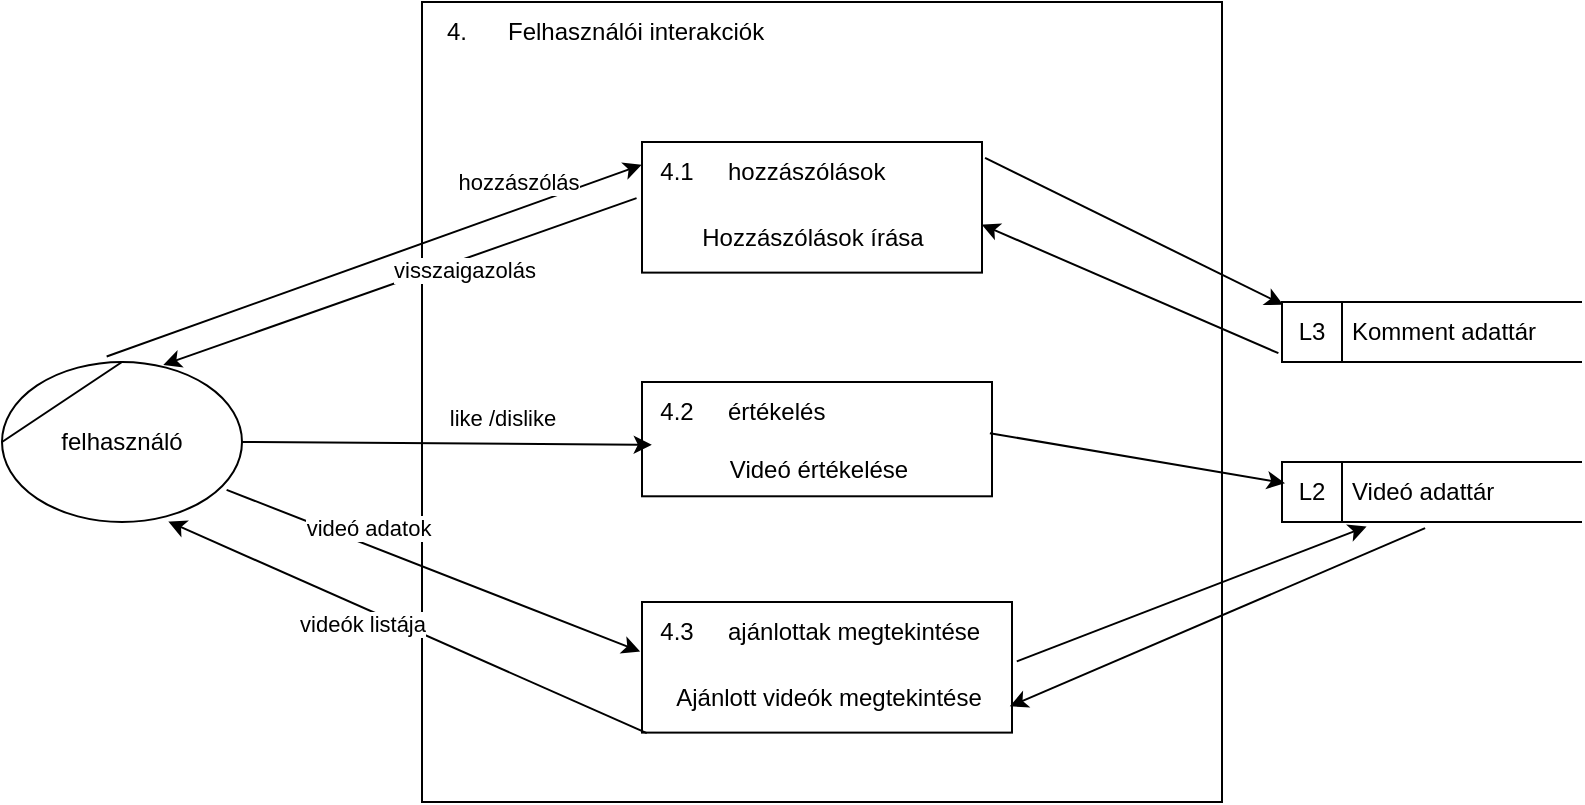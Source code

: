 <mxfile version="20.8.20" type="device"><diagram id="W53Hfdhd5WdrqI7rBeUj" name="Page-1"><mxGraphModel dx="1114" dy="550" grid="1" gridSize="10" guides="1" tooltips="1" connect="1" arrows="1" fold="1" page="1" pageScale="1" pageWidth="850" pageHeight="1100" math="0" shadow="0"><root><mxCell id="0"/><mxCell id="1" parent="0"/><mxCell id="_OSHTU-WRTwA6p4XFrME-1" value="" style="html=1;dashed=0;whitespace=wrap;shape=mxgraph.dfd.process;align=center;container=1;collapsible=0;spacingTop=30;" parent="1" vertex="1"><mxGeometry x="250" y="40" width="400" height="400" as="geometry"/></mxCell><mxCell id="_OSHTU-WRTwA6p4XFrME-2" value="4." style="text;html=1;strokeColor=none;fillColor=none;align=center;verticalAlign=middle;whiteSpace=wrap;rounded=0;movable=0;resizable=0;rotatable=0;cloneable=0;deletable=0;connectable=0;allowArrows=0;pointerEvents=1;" parent="_OSHTU-WRTwA6p4XFrME-1" vertex="1"><mxGeometry width="35" height="30" as="geometry"/></mxCell><mxCell id="_OSHTU-WRTwA6p4XFrME-3" value="Felhasználói interakciók" style="text;html=1;strokeColor=none;fillColor=none;align=left;verticalAlign=middle;whiteSpace=wrap;rounded=0;movable=0;resizable=0;connectable=0;allowArrows=0;rotatable=0;cloneable=0;deletable=0;spacingLeft=6;autosize=1;resizeWidth=0;" parent="_OSHTU-WRTwA6p4XFrME-1" vertex="1"><mxGeometry x="35" width="160" height="30" as="geometry"/></mxCell><mxCell id="_OSHTU-WRTwA6p4XFrME-7" value="Videó értékelése" style="html=1;dashed=0;whitespace=wrap;shape=mxgraph.dfd.process;align=center;container=1;collapsible=0;spacingTop=30;" parent="_OSHTU-WRTwA6p4XFrME-1" vertex="1"><mxGeometry x="110" y="190.002" width="175" height="57.143" as="geometry"/></mxCell><mxCell id="_OSHTU-WRTwA6p4XFrME-8" value="4.2" style="text;html=1;strokeColor=none;fillColor=none;align=center;verticalAlign=middle;whiteSpace=wrap;rounded=0;movable=0;resizable=0;rotatable=0;cloneable=0;deletable=0;connectable=0;allowArrows=0;pointerEvents=1;" parent="_OSHTU-WRTwA6p4XFrME-7" vertex="1"><mxGeometry width="35" height="30" as="geometry"/></mxCell><mxCell id="_OSHTU-WRTwA6p4XFrME-9" value="értékelés" style="text;html=1;strokeColor=none;fillColor=none;align=left;verticalAlign=middle;whiteSpace=wrap;rounded=0;movable=0;resizable=0;connectable=0;allowArrows=0;rotatable=0;cloneable=0;deletable=0;spacingLeft=6;autosize=1;resizeWidth=0;" parent="_OSHTU-WRTwA6p4XFrME-7" vertex="1"><mxGeometry x="35" width="80" height="30" as="geometry"/></mxCell><mxCell id="_OSHTU-WRTwA6p4XFrME-4" value="Hozzászólások írása" style="html=1;dashed=0;whitespace=wrap;shape=mxgraph.dfd.process;align=center;container=1;collapsible=0;spacingTop=30;" parent="_OSHTU-WRTwA6p4XFrME-1" vertex="1"><mxGeometry x="110" y="70" width="170" height="65.31" as="geometry"/></mxCell><mxCell id="_OSHTU-WRTwA6p4XFrME-5" value="4.1" style="text;html=1;strokeColor=none;fillColor=none;align=center;verticalAlign=middle;whiteSpace=wrap;rounded=0;movable=0;resizable=0;rotatable=0;cloneable=0;deletable=0;connectable=0;allowArrows=0;pointerEvents=1;" parent="_OSHTU-WRTwA6p4XFrME-4" vertex="1"><mxGeometry width="35" height="30" as="geometry"/></mxCell><mxCell id="_OSHTU-WRTwA6p4XFrME-6" value="hozzászólások" style="text;html=1;strokeColor=none;fillColor=none;align=left;verticalAlign=middle;whiteSpace=wrap;rounded=0;movable=0;resizable=0;connectable=0;allowArrows=0;rotatable=0;cloneable=0;deletable=0;spacingLeft=6;autosize=1;resizeWidth=0;" parent="_OSHTU-WRTwA6p4XFrME-4" vertex="1"><mxGeometry x="35" width="110" height="30" as="geometry"/></mxCell><mxCell id="_OSHTU-WRTwA6p4XFrME-32" value="Ajánlott videók megtekintése" style="html=1;dashed=0;whitespace=wrap;shape=mxgraph.dfd.process;align=center;container=1;collapsible=0;spacingTop=30;" parent="_OSHTU-WRTwA6p4XFrME-1" vertex="1"><mxGeometry x="110" y="299.998" width="185" height="65.306" as="geometry"/></mxCell><mxCell id="_OSHTU-WRTwA6p4XFrME-33" value="4.3" style="text;html=1;strokeColor=none;fillColor=none;align=center;verticalAlign=middle;whiteSpace=wrap;rounded=0;movable=0;resizable=0;rotatable=0;cloneable=0;deletable=0;connectable=0;allowArrows=0;pointerEvents=1;" parent="_OSHTU-WRTwA6p4XFrME-32" vertex="1"><mxGeometry width="35" height="30" as="geometry"/></mxCell><mxCell id="_OSHTU-WRTwA6p4XFrME-34" value="ajánlottak megtekintése" style="text;html=1;strokeColor=none;fillColor=none;align=left;verticalAlign=middle;whiteSpace=wrap;rounded=0;movable=0;resizable=0;connectable=0;allowArrows=0;rotatable=0;cloneable=0;deletable=0;spacingLeft=6;autosize=1;resizeWidth=0;" parent="_OSHTU-WRTwA6p4XFrME-32" vertex="1"><mxGeometry x="35" width="150" height="30" as="geometry"/></mxCell><mxCell id="_OSHTU-WRTwA6p4XFrME-10" value="Videó adattár" style="html=1;dashed=0;whitespace=wrap;shape=mxgraph.dfd.dataStoreID;align=left;spacingLeft=33;container=1;collapsible=0;autosize=0;" parent="1" vertex="1"><mxGeometry x="680" y="270" width="150" height="30" as="geometry"/></mxCell><mxCell id="_OSHTU-WRTwA6p4XFrME-11" value="L2" style="text;html=1;strokeColor=none;fillColor=none;align=center;verticalAlign=middle;whiteSpace=wrap;rounded=0;movable=0;resizable=0;rotatable=0;cloneable=0;deletable=0;allowArrows=0;connectable=0;" parent="_OSHTU-WRTwA6p4XFrME-10" vertex="1"><mxGeometry width="30" height="30" as="geometry"/></mxCell><mxCell id="_OSHTU-WRTwA6p4XFrME-17" value="felhasználó" style="shape=stencil(tZRtjoMgEIZPw98GJR6gYXfvQe10nZQCAbYft99RNKlW7GajiTGZeeXhnZGBCRka5YCVvGHig5VlwTm9Kb5NYhUc1DElr8qjOmhISojenuGGx9gz0DTgMbaq+GR8T9+0j5C1NYYgaE0YKU86wRQaWsvvCdZv/xhFjvgXiOB7kynLyq+/Y3fVNuBiI79j7OB+db/rgceOi61+3Grg4v9YISmTO9xCHlR9/vb2xxxnzYDW6AK8OfLTeZzO66ynzM5CnqyHBUsn1DqN9UITnWoH/kUY5Iu9PtVUzRY1jx4IGk22K9UioSs+44+uvFxl3bKX1nTZdE12iV8=);whiteSpace=wrap;html=1;" parent="1" vertex="1"><mxGeometry x="40" y="220" width="120" height="80" as="geometry"/></mxCell><mxCell id="_OSHTU-WRTwA6p4XFrME-14" value="" style="endArrow=classic;html=1;rounded=0;verticalAlign=bottom;exitX=0.994;exitY=0.448;exitDx=0;exitDy=0;exitPerimeter=0;entryX=0.01;entryY=0.353;entryDx=0;entryDy=0;entryPerimeter=0;" parent="1" source="_OSHTU-WRTwA6p4XFrME-7" target="_OSHTU-WRTwA6p4XFrME-10" edge="1"><mxGeometry width="50" height="50" relative="1" as="geometry"><mxPoint x="530" y="309.5" as="sourcePoint"/><mxPoint x="690" y="310" as="targetPoint"/><Array as="points"/></mxGeometry></mxCell><mxCell id="_OSHTU-WRTwA6p4XFrME-39" value="" style="endArrow=classic;html=1;rounded=0;verticalAlign=bottom;entryX=0.994;entryY=0.799;entryDx=0;entryDy=0;entryPerimeter=0;exitX=0.477;exitY=1.103;exitDx=0;exitDy=0;exitPerimeter=0;" parent="1" source="_OSHTU-WRTwA6p4XFrME-10" target="_OSHTU-WRTwA6p4XFrME-32" edge="1"><mxGeometry width="50" height="50" relative="1" as="geometry"><mxPoint x="740" y="350" as="sourcePoint"/><mxPoint x="530" y="429" as="targetPoint"/></mxGeometry></mxCell><mxCell id="JCidJc8U1WBIA3_yEWYO-2" value="visszaigazolás" style="endArrow=classic;html=1;rounded=0;verticalAlign=bottom;entryX=0.672;entryY=0.018;entryDx=0;entryDy=0;entryPerimeter=0;exitX=-0.016;exitY=0.43;exitDx=0;exitDy=0;exitPerimeter=0;" parent="1" source="_OSHTU-WRTwA6p4XFrME-4" target="_OSHTU-WRTwA6p4XFrME-17" edge="1"><mxGeometry x="-0.236" y="14" width="50" height="50" relative="1" as="geometry"><mxPoint x="340" y="170" as="sourcePoint"/><mxPoint x="170" y="163" as="targetPoint"/><mxPoint as="offset"/></mxGeometry></mxCell><mxCell id="_OSHTU-WRTwA6p4XFrME-12" value="" style="endArrow=classic;html=1;rounded=0;verticalAlign=bottom;entryX=0.004;entryY=0.047;entryDx=0;entryDy=0;entryPerimeter=0;exitX=1.009;exitY=0.122;exitDx=0;exitDy=0;exitPerimeter=0;" parent="1" source="_OSHTU-WRTwA6p4XFrME-4" target="UNRKNPNKBEwAIlkUf2E_-4" edge="1"><mxGeometry width="50" height="50" relative="1" as="geometry"><mxPoint x="550" y="160" as="sourcePoint"/><mxPoint x="680" y="260" as="targetPoint"/></mxGeometry></mxCell><mxCell id="_OSHTU-WRTwA6p4XFrME-13" value="" style="endArrow=classic;html=1;rounded=0;verticalAlign=bottom;entryX=0.999;entryY=0.632;entryDx=0;entryDy=0;entryPerimeter=0;exitX=-0.012;exitY=0.853;exitDx=0;exitDy=0;exitPerimeter=0;" parent="1" source="UNRKNPNKBEwAIlkUf2E_-4" target="_OSHTU-WRTwA6p4XFrME-4" edge="1"><mxGeometry width="50" height="50" relative="1" as="geometry"><mxPoint x="680" y="300" as="sourcePoint"/><mxPoint x="520" y="180" as="targetPoint"/></mxGeometry></mxCell><mxCell id="JCidJc8U1WBIA3_yEWYO-3" value="like /dislike" style="endArrow=classic;html=1;rounded=0;verticalAlign=bottom;entryX=0.028;entryY=0.55;entryDx=0;entryDy=0;entryPerimeter=0;exitX=1;exitY=0.5;exitDx=0;exitDy=0;" parent="1" source="_OSHTU-WRTwA6p4XFrME-17" target="_OSHTU-WRTwA6p4XFrME-7" edge="1"><mxGeometry x="0.27" y="4" width="50" height="50" relative="1" as="geometry"><mxPoint x="340" y="389.5" as="sourcePoint"/><mxPoint x="190" y="390" as="targetPoint"/><mxPoint as="offset"/></mxGeometry></mxCell><mxCell id="_OSHTU-WRTwA6p4XFrME-37" value="" style="endArrow=classic;html=1;rounded=0;verticalAlign=bottom;exitX=1.013;exitY=0.455;exitDx=0;exitDy=0;exitPerimeter=0;entryX=0.282;entryY=1.075;entryDx=0;entryDy=0;entryPerimeter=0;" parent="1" source="_OSHTU-WRTwA6p4XFrME-32" target="_OSHTU-WRTwA6p4XFrME-10" edge="1"><mxGeometry width="50" height="50" relative="1" as="geometry"><mxPoint x="520" y="410" as="sourcePoint"/><mxPoint x="690" y="340" as="targetPoint"/><Array as="points"/></mxGeometry></mxCell><mxCell id="UNRKNPNKBEwAIlkUf2E_-2" value="hozzászólás" style="endArrow=classic;html=1;rounded=0;verticalAlign=bottom;entryX=-0.001;entryY=0.175;entryDx=0;entryDy=0;entryPerimeter=0;exitX=0.436;exitY=-0.034;exitDx=0;exitDy=0;exitPerimeter=0;" edge="1" parent="1" source="_OSHTU-WRTwA6p4XFrME-17" target="_OSHTU-WRTwA6p4XFrME-4"><mxGeometry x="0.55" y="3" width="50" height="50" relative="1" as="geometry"><mxPoint x="345" y="140" as="sourcePoint"/><mxPoint x="100" y="193" as="targetPoint"/><mxPoint y="-1" as="offset"/></mxGeometry></mxCell><mxCell id="UNRKNPNKBEwAIlkUf2E_-3" value="videók listája" style="endArrow=classic;html=1;rounded=0;verticalAlign=bottom;entryX=0.693;entryY=0.997;entryDx=0;entryDy=0;entryPerimeter=0;exitX=0.013;exitY=1.004;exitDx=0;exitDy=0;exitPerimeter=0;" edge="1" parent="1" source="_OSHTU-WRTwA6p4XFrME-32" target="_OSHTU-WRTwA6p4XFrME-17"><mxGeometry x="0.137" y="16" width="50" height="50" relative="1" as="geometry"><mxPoint x="130" y="390" as="sourcePoint"/><mxPoint x="366" y="252" as="targetPoint"/><mxPoint as="offset"/></mxGeometry></mxCell><mxCell id="UNRKNPNKBEwAIlkUf2E_-4" value="Komment adattár" style="html=1;dashed=0;whitespace=wrap;shape=mxgraph.dfd.dataStoreID;align=left;spacingLeft=33;container=1;collapsible=0;autosize=0;" vertex="1" parent="1"><mxGeometry x="680" y="190" width="150" height="30" as="geometry"/></mxCell><mxCell id="UNRKNPNKBEwAIlkUf2E_-5" value="L3" style="text;html=1;strokeColor=none;fillColor=none;align=center;verticalAlign=middle;whiteSpace=wrap;rounded=0;movable=0;resizable=0;rotatable=0;cloneable=0;deletable=0;allowArrows=0;connectable=0;" vertex="1" parent="UNRKNPNKBEwAIlkUf2E_-4"><mxGeometry width="30" height="30" as="geometry"/></mxCell><mxCell id="_OSHTU-WRTwA6p4XFrME-35" value="videó adatok" style="endArrow=classic;html=1;rounded=0;verticalAlign=bottom;exitX=0.936;exitY=0.799;exitDx=0;exitDy=0;exitPerimeter=0;entryX=-0.005;entryY=0.379;entryDx=0;entryDy=0;entryPerimeter=0;" parent="1" target="_OSHTU-WRTwA6p4XFrME-32" edge="1" source="_OSHTU-WRTwA6p4XFrME-17"><mxGeometry x="-0.316" width="50" height="50" relative="1" as="geometry"><mxPoint x="330" y="379.5" as="sourcePoint"/><mxPoint x="200" y="379.5" as="targetPoint"/><mxPoint as="offset"/></mxGeometry></mxCell></root></mxGraphModel></diagram></mxfile>